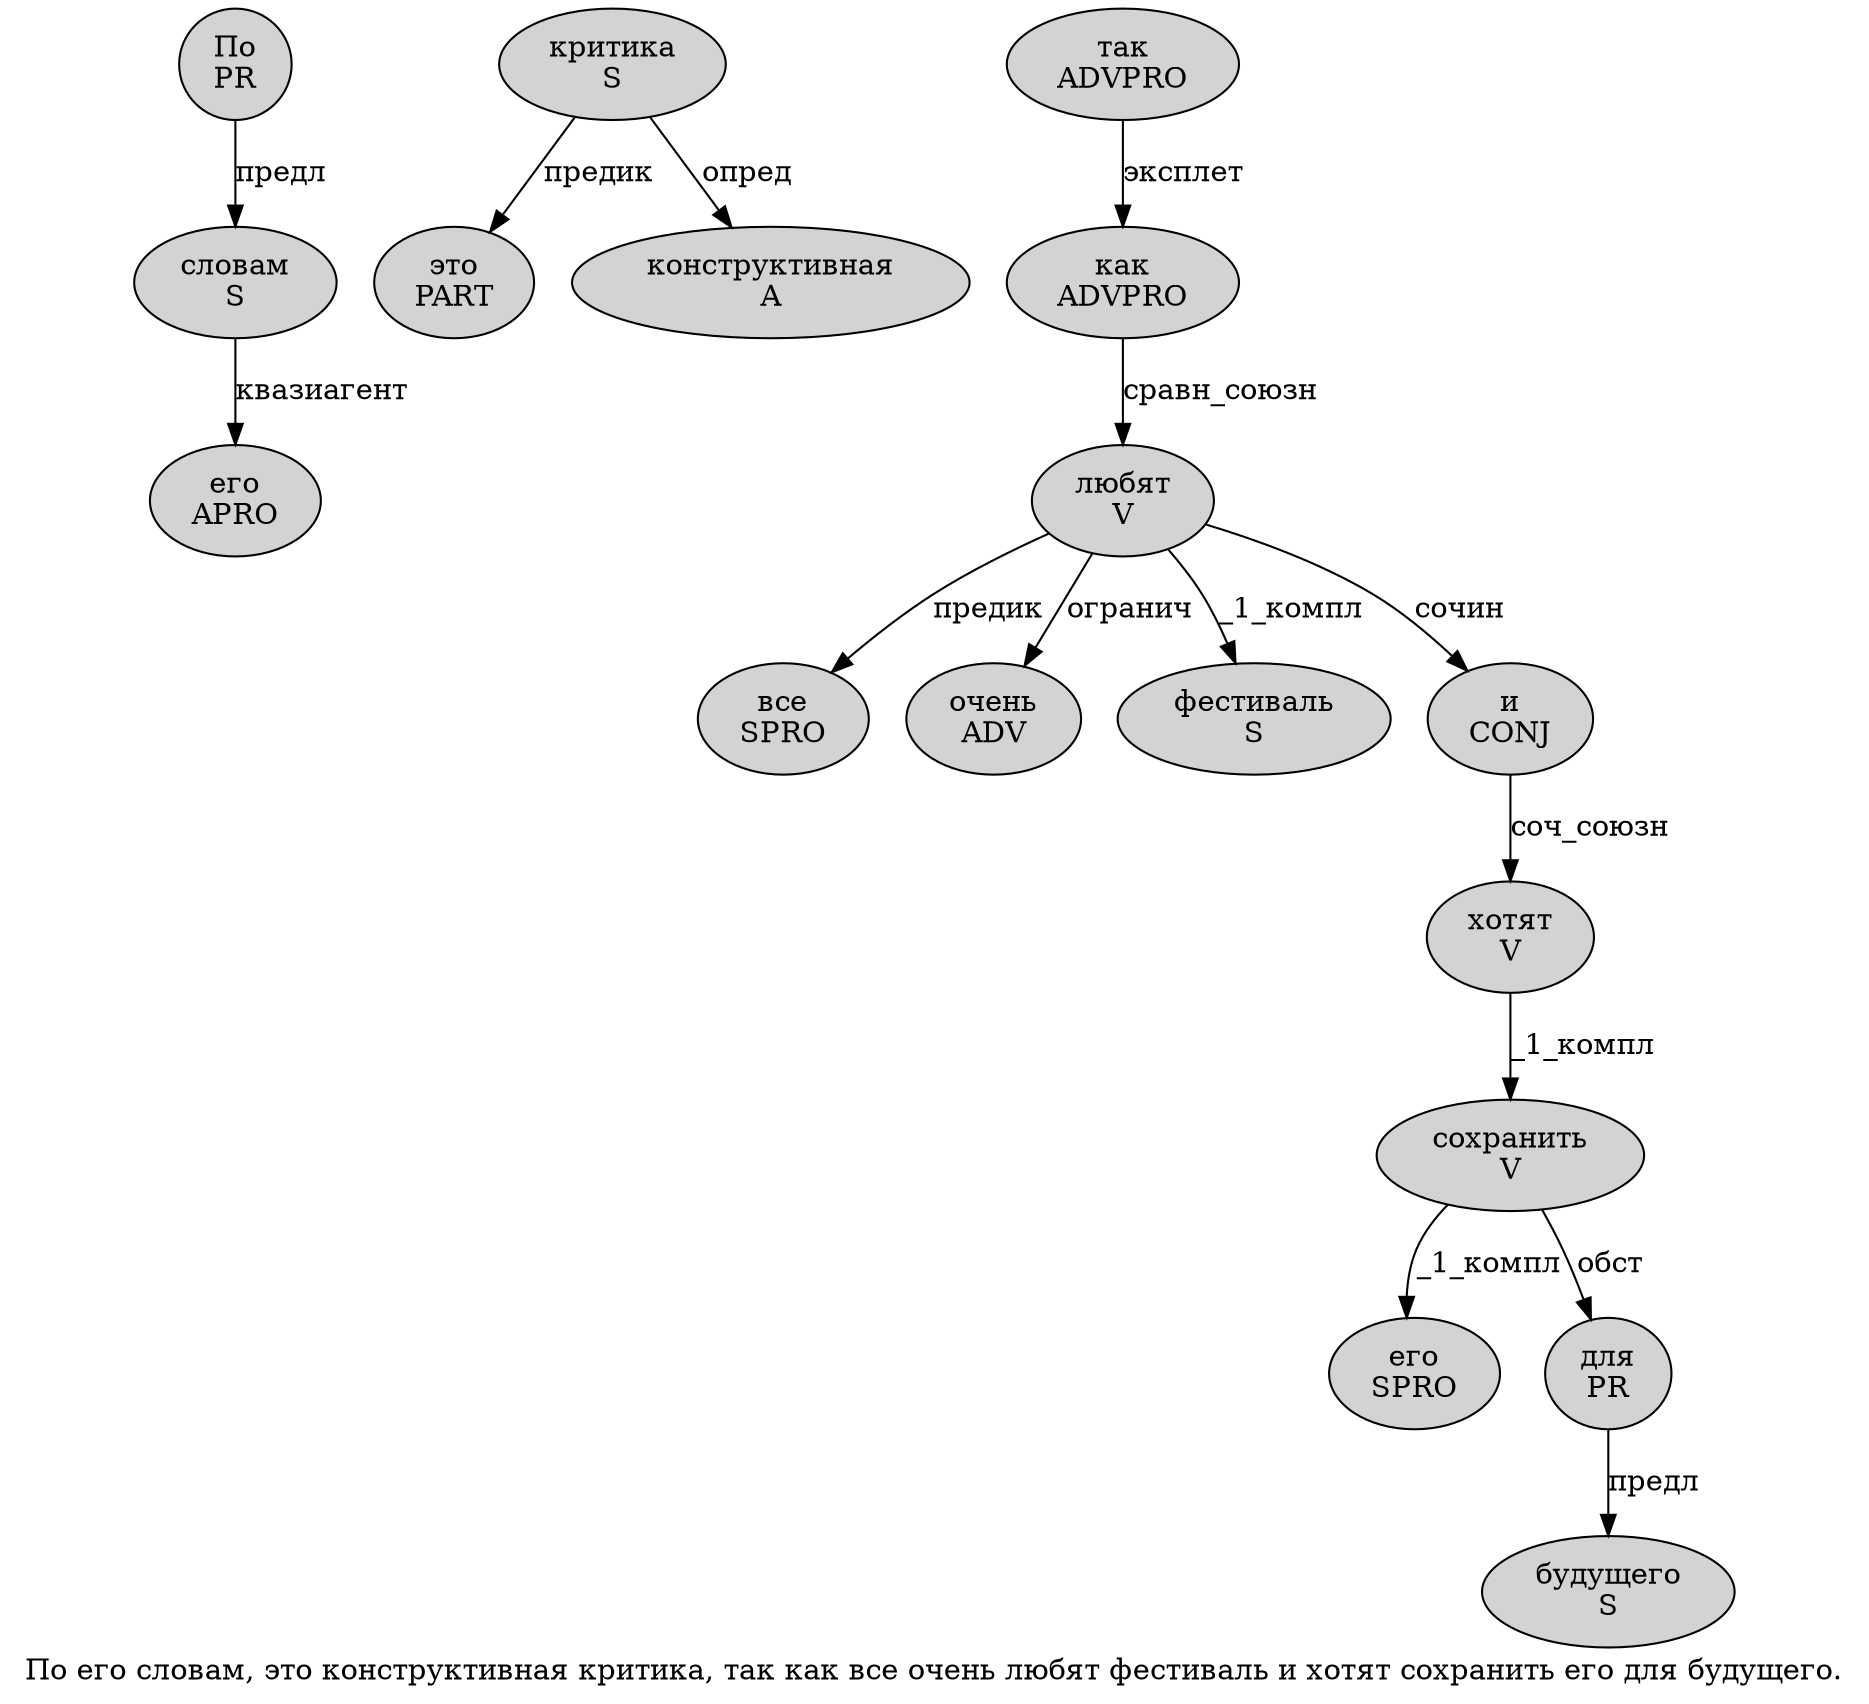 digraph SENTENCE_598 {
	graph [label="По его словам, это конструктивная критика, так как все очень любят фестиваль и хотят сохранить его для будущего."]
	node [style=filled]
		0 [label="По
PR" color="" fillcolor=lightgray penwidth=1 shape=ellipse]
		1 [label="его
APRO" color="" fillcolor=lightgray penwidth=1 shape=ellipse]
		2 [label="словам
S" color="" fillcolor=lightgray penwidth=1 shape=ellipse]
		4 [label="это
PART" color="" fillcolor=lightgray penwidth=1 shape=ellipse]
		5 [label="конструктивная
A" color="" fillcolor=lightgray penwidth=1 shape=ellipse]
		6 [label="критика
S" color="" fillcolor=lightgray penwidth=1 shape=ellipse]
		8 [label="так
ADVPRO" color="" fillcolor=lightgray penwidth=1 shape=ellipse]
		9 [label="как
ADVPRO" color="" fillcolor=lightgray penwidth=1 shape=ellipse]
		10 [label="все
SPRO" color="" fillcolor=lightgray penwidth=1 shape=ellipse]
		11 [label="очень
ADV" color="" fillcolor=lightgray penwidth=1 shape=ellipse]
		12 [label="любят
V" color="" fillcolor=lightgray penwidth=1 shape=ellipse]
		13 [label="фестиваль
S" color="" fillcolor=lightgray penwidth=1 shape=ellipse]
		14 [label="и
CONJ" color="" fillcolor=lightgray penwidth=1 shape=ellipse]
		15 [label="хотят
V" color="" fillcolor=lightgray penwidth=1 shape=ellipse]
		16 [label="сохранить
V" color="" fillcolor=lightgray penwidth=1 shape=ellipse]
		17 [label="его
SPRO" color="" fillcolor=lightgray penwidth=1 shape=ellipse]
		18 [label="для
PR" color="" fillcolor=lightgray penwidth=1 shape=ellipse]
		19 [label="будущего
S" color="" fillcolor=lightgray penwidth=1 shape=ellipse]
			12 -> 10 [label="предик"]
			12 -> 11 [label="огранич"]
			12 -> 13 [label="_1_компл"]
			12 -> 14 [label="сочин"]
			9 -> 12 [label="сравн_союзн"]
			2 -> 1 [label="квазиагент"]
			18 -> 19 [label="предл"]
			0 -> 2 [label="предл"]
			16 -> 17 [label="_1_компл"]
			16 -> 18 [label="обст"]
			14 -> 15 [label="соч_союзн"]
			15 -> 16 [label="_1_компл"]
			8 -> 9 [label="эксплет"]
			6 -> 4 [label="предик"]
			6 -> 5 [label="опред"]
}